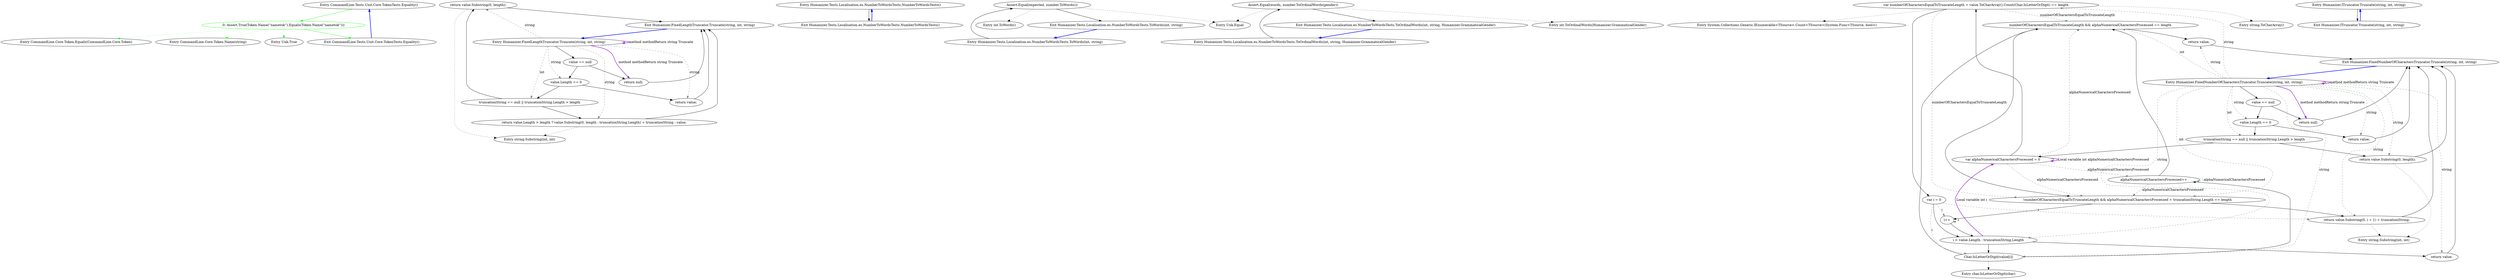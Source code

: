 digraph  {
m0_0 [cluster="CommandLine.Tests.Unit.Core.TokenTests.Equality()", file="KeyValuePairHelperTests.cs", label="Entry CommandLine.Tests.Unit.Core.TokenTests.Equality()", span="16-16"];
m0_1 [cluster="CommandLine.Tests.Unit.Core.TokenTests.Equality()", color=green, community=0, file="KeyValuePairHelperTests.cs", label="0: Assert.True(Token.Name(''nametok'').Equals(Token.Name(''nametok'')))", span="18-18"];
m0_2 [cluster="CommandLine.Tests.Unit.Core.TokenTests.Equality()", file="KeyValuePairHelperTests.cs", label="Exit CommandLine.Tests.Unit.Core.TokenTests.Equality()", span="16-16"];
m0_4 [cluster="CommandLine.Core.Token.Equals(CommandLine.Core.Token)", file="KeyValuePairHelperTests.cs", label="Entry CommandLine.Core.Token.Equals(CommandLine.Core.Token)", span="55-55"];
m0_3 [cluster="CommandLine.Core.Token.Name(string)", file="KeyValuePairHelperTests.cs", label="Entry CommandLine.Core.Token.Name(string)", span="19-19"];
m0_5 [cluster="Unk.True", file="KeyValuePairHelperTests.cs", label="Entry Unk.True", span=""];
m1_9 [cluster="string.Substring(int, int)", file="NameLookupTests.cs", label="Entry string.Substring(int, int)", span="0-0"];
m1_0 [cluster="Humanizer.FixedLengthTruncator.Truncate(string, int, string)", file="NameLookupTests.cs", label="Entry Humanizer.FixedLengthTruncator.Truncate(string, int, string)", span="7-7"];
m1_1 [cluster="Humanizer.FixedLengthTruncator.Truncate(string, int, string)", file="NameLookupTests.cs", label="value == null", span="9-9"];
m1_3 [cluster="Humanizer.FixedLengthTruncator.Truncate(string, int, string)", file="NameLookupTests.cs", label="value.Length == 0", span="12-12"];
m1_4 [cluster="Humanizer.FixedLengthTruncator.Truncate(string, int, string)", file="NameLookupTests.cs", label="return value;", span="13-13"];
m1_5 [cluster="Humanizer.FixedLengthTruncator.Truncate(string, int, string)", file="NameLookupTests.cs", label="truncationString == null || truncationString.Length > length", span="15-15"];
m1_6 [cluster="Humanizer.FixedLengthTruncator.Truncate(string, int, string)", file="NameLookupTests.cs", label="return value.Substring(0, length);", span="16-16"];
m1_7 [cluster="Humanizer.FixedLengthTruncator.Truncate(string, int, string)", file="NameLookupTests.cs", label="return value.Length > length ? value.Substring(0, length - truncationString.Length) + truncationString : value;", span="18-18"];
m1_2 [cluster="Humanizer.FixedLengthTruncator.Truncate(string, int, string)", file="NameLookupTests.cs", label="return null;", span="10-10"];
m1_8 [cluster="Humanizer.FixedLengthTruncator.Truncate(string, int, string)", file="NameLookupTests.cs", label="Exit Humanizer.FixedLengthTruncator.Truncate(string, int, string)", span="7-7"];
m2_0 [cluster="Humanizer.Tests.Localisation.es.NumberToWordsTests.NumberToWordsTests()", file="OptionAttribute.cs", label="Entry Humanizer.Tests.Localisation.es.NumberToWordsTests.NumberToWordsTests()", span="7-7"];
m2_1 [cluster="Humanizer.Tests.Localisation.es.NumberToWordsTests.NumberToWordsTests()", file="OptionAttribute.cs", label="Exit Humanizer.Tests.Localisation.es.NumberToWordsTests.NumberToWordsTests()", span="7-7"];
m2_5 [cluster="int.ToWords()", file="OptionAttribute.cs", label="Entry int.ToWords()", span="32-32"];
m2_7 [cluster="Humanizer.Tests.Localisation.es.NumberToWordsTests.ToOrdinalWords(int, string, Humanizer.GrammaticalGender)", file="OptionAttribute.cs", label="Entry Humanizer.Tests.Localisation.es.NumberToWordsTests.ToOrdinalWords(int, string, Humanizer.GrammaticalGender)", span="56-56"];
m2_8 [cluster="Humanizer.Tests.Localisation.es.NumberToWordsTests.ToOrdinalWords(int, string, Humanizer.GrammaticalGender)", file="OptionAttribute.cs", label="Assert.Equal(words, number.ToOrdinalWords(gender))", span="58-58"];
m2_9 [cluster="Humanizer.Tests.Localisation.es.NumberToWordsTests.ToOrdinalWords(int, string, Humanizer.GrammaticalGender)", file="OptionAttribute.cs", label="Exit Humanizer.Tests.Localisation.es.NumberToWordsTests.ToOrdinalWords(int, string, Humanizer.GrammaticalGender)", span="56-56"];
m2_2 [cluster="Humanizer.Tests.Localisation.es.NumberToWordsTests.ToWords(int, string)", file="OptionAttribute.cs", label="Entry Humanizer.Tests.Localisation.es.NumberToWordsTests.ToWords(int, string)", span="45-45"];
m2_3 [cluster="Humanizer.Tests.Localisation.es.NumberToWordsTests.ToWords(int, string)", file="OptionAttribute.cs", label="Assert.Equal(expected, number.ToWords())", span="47-47"];
m2_4 [cluster="Humanizer.Tests.Localisation.es.NumberToWordsTests.ToWords(int, string)", file="OptionAttribute.cs", label="Exit Humanizer.Tests.Localisation.es.NumberToWordsTests.ToWords(int, string)", span="45-45"];
m2_6 [cluster="Unk.Equal", file="OptionAttribute.cs", label="Entry Unk.Equal", span=""];
m2_10 [cluster="int.ToOrdinalWords(Humanizer.GrammaticalGender)", file="OptionAttribute.cs", label="Entry int.ToOrdinalWords(Humanizer.GrammaticalGender)", span="79-79"];
m5_22 [cluster="System.Collections.Generic.IEnumerable<TSource>.Count<TSource>(System.Func<TSource, bool>)", file="SequenceTests.cs", label="Entry System.Collections.Generic.IEnumerable<TSource>.Count<TSource>(System.Func<TSource, bool>)", span="0-0"];
m5_20 [cluster="string.Substring(int, int)", file="SequenceTests.cs", label="Entry string.Substring(int, int)", span="0-0"];
m5_21 [cluster="string.ToCharArray()", file="SequenceTests.cs", label="Entry string.ToCharArray()", span="0-0"];
m5_23 [cluster="char.IsLetterOrDigit(char)", file="SequenceTests.cs", label="Entry char.IsLetterOrDigit(char)", span="0-0"];
m5_0 [cluster="Humanizer.FixedNumberOfCharactersTruncator.Truncate(string, int, string)", file="SequenceTests.cs", label="Entry Humanizer.FixedNumberOfCharactersTruncator.Truncate(string, int, string)", span="10-10"];
m5_1 [cluster="Humanizer.FixedNumberOfCharactersTruncator.Truncate(string, int, string)", file="SequenceTests.cs", label="value == null", span="12-12"];
m5_3 [cluster="Humanizer.FixedNumberOfCharactersTruncator.Truncate(string, int, string)", file="SequenceTests.cs", label="value.Length == 0", span="15-15"];
m5_4 [cluster="Humanizer.FixedNumberOfCharactersTruncator.Truncate(string, int, string)", file="SequenceTests.cs", label="return value;", span="16-16"];
m5_5 [cluster="Humanizer.FixedNumberOfCharactersTruncator.Truncate(string, int, string)", file="SequenceTests.cs", label="truncationString == null || truncationString.Length > length", span="18-18"];
m5_6 [cluster="Humanizer.FixedNumberOfCharactersTruncator.Truncate(string, int, string)", file="SequenceTests.cs", label="return value.Substring(0, length);", span="19-19"];
m5_8 [cluster="Humanizer.FixedNumberOfCharactersTruncator.Truncate(string, int, string)", file="SequenceTests.cs", label="var numberOfCharactersEqualToTruncateLength = value.ToCharArray().Count(Char.IsLetterOrDigit) == length", span="23-23"];
m5_10 [cluster="Humanizer.FixedNumberOfCharactersTruncator.Truncate(string, int, string)", file="SequenceTests.cs", label="i < value.Length - truncationString.Length", span="25-25"];
m5_11 [cluster="Humanizer.FixedNumberOfCharactersTruncator.Truncate(string, int, string)", file="SequenceTests.cs", label="Char.IsLetterOrDigit(value[i])", span="27-27"];
m5_13 [cluster="Humanizer.FixedNumberOfCharactersTruncator.Truncate(string, int, string)", file="SequenceTests.cs", label="numberOfCharactersEqualToTruncateLength && alphaNumericalCharactersProcessed == length", span="30-30"];
m5_14 [cluster="Humanizer.FixedNumberOfCharactersTruncator.Truncate(string, int, string)", file="SequenceTests.cs", label="return value;", span="31-31"];
m5_15 [cluster="Humanizer.FixedNumberOfCharactersTruncator.Truncate(string, int, string)", file="SequenceTests.cs", label="!numberOfCharactersEqualToTruncateLength && alphaNumericalCharactersProcessed + truncationString.Length == length", span="33-33"];
m5_16 [cluster="Humanizer.FixedNumberOfCharactersTruncator.Truncate(string, int, string)", file="SequenceTests.cs", label="return value.Substring(0, i + 1) + truncationString;", span="34-34"];
m5_18 [cluster="Humanizer.FixedNumberOfCharactersTruncator.Truncate(string, int, string)", file="SequenceTests.cs", label="return value;", span="37-37"];
m5_2 [cluster="Humanizer.FixedNumberOfCharactersTruncator.Truncate(string, int, string)", file="SequenceTests.cs", label="return null;", span="13-13"];
m5_7 [cluster="Humanizer.FixedNumberOfCharactersTruncator.Truncate(string, int, string)", file="SequenceTests.cs", label="var alphaNumericalCharactersProcessed = 0", span="21-21"];
m5_12 [cluster="Humanizer.FixedNumberOfCharactersTruncator.Truncate(string, int, string)", file="SequenceTests.cs", label="alphaNumericalCharactersProcessed++", span="28-28"];
m5_9 [cluster="Humanizer.FixedNumberOfCharactersTruncator.Truncate(string, int, string)", file="SequenceTests.cs", label="var i = 0", span="25-25"];
m5_17 [cluster="Humanizer.FixedNumberOfCharactersTruncator.Truncate(string, int, string)", file="SequenceTests.cs", label="i++", span="25-25"];
m5_19 [cluster="Humanizer.FixedNumberOfCharactersTruncator.Truncate(string, int, string)", file="SequenceTests.cs", label="Exit Humanizer.FixedNumberOfCharactersTruncator.Truncate(string, int, string)", span="10-10"];
m7_0 [cluster="Humanizer.ITruncator.Truncate(string, int, string)", file="TokenizerTests.cs", label="Entry Humanizer.ITruncator.Truncate(string, int, string)", span="14-14"];
m7_1 [cluster="Humanizer.ITruncator.Truncate(string, int, string)", file="TokenizerTests.cs", label="Exit Humanizer.ITruncator.Truncate(string, int, string)", span="14-14"];
m0_0 -> m0_1  [color=green, key=0, style=solid];
m0_1 -> m0_2  [color=green, key=0, style=solid];
m0_1 -> m0_3  [color=green, key=2, style=dotted];
m0_1 -> m0_4  [color=green, key=2, style=dotted];
m0_1 -> m0_5  [color=green, key=2, style=dotted];
m0_2 -> m0_0  [color=blue, key=0, style=bold];
m1_0 -> m1_1  [key=0, style=solid];
m1_0 -> m1_3  [color=darkseagreen4, key=1, label=string, style=dashed];
m1_0 -> m1_4  [color=darkseagreen4, key=1, label=string, style=dashed];
m1_0 -> m1_5  [color=darkseagreen4, key=1, label=int, style=dashed];
m1_0 -> m1_6  [color=darkseagreen4, key=1, label=string, style=dashed];
m1_0 -> m1_7  [color=darkseagreen4, key=1, label=string, style=dashed];
m1_0 -> m1_2  [color=darkorchid, key=3, label="method methodReturn string Truncate", style=bold];
m1_0 -> m1_0  [color=darkorchid, key=3, label="method methodReturn string Truncate", style=bold];
m1_1 -> m1_2  [key=0, style=solid];
m1_1 -> m1_3  [key=0, style=solid];
m1_3 -> m1_4  [key=0, style=solid];
m1_3 -> m1_5  [key=0, style=solid];
m1_4 -> m1_8  [key=0, style=solid];
m1_5 -> m1_6  [key=0, style=solid];
m1_5 -> m1_7  [key=0, style=solid];
m1_6 -> m1_8  [key=0, style=solid];
m1_6 -> m1_9  [key=2, style=dotted];
m1_7 -> m1_8  [key=0, style=solid];
m1_7 -> m1_9  [key=2, style=dotted];
m1_2 -> m1_8  [key=0, style=solid];
m1_8 -> m1_0  [color=blue, key=0, style=bold];
m2_0 -> m2_1  [key=0, style=solid];
m2_1 -> m2_0  [color=blue, key=0, style=bold];
m2_7 -> m2_8  [key=0, style=solid];
m2_8 -> m2_9  [key=0, style=solid];
m2_8 -> m2_10  [key=2, style=dotted];
m2_8 -> m2_6  [key=2, style=dotted];
m2_9 -> m2_7  [color=blue, key=0, style=bold];
m2_2 -> m2_3  [key=0, style=solid];
m2_3 -> m2_4  [key=0, style=solid];
m2_3 -> m2_5  [key=2, style=dotted];
m2_3 -> m2_6  [key=2, style=dotted];
m2_4 -> m2_2  [color=blue, key=0, style=bold];
m5_0 -> m5_1  [key=0, style=solid];
m5_0 -> m5_3  [color=darkseagreen4, key=1, label=string, style=dashed];
m5_0 -> m5_4  [color=darkseagreen4, key=1, label=string, style=dashed];
m5_0 -> m5_5  [color=darkseagreen4, key=1, label=int, style=dashed];
m5_0 -> m5_6  [color=darkseagreen4, key=1, label=string, style=dashed];
m5_0 -> m5_8  [color=darkseagreen4, key=1, label=string, style=dashed];
m5_0 -> m5_10  [color=darkseagreen4, key=1, label=string, style=dashed];
m5_0 -> m5_11  [color=darkseagreen4, key=1, label=string, style=dashed];
m5_0 -> m5_13  [color=darkseagreen4, key=1, label=int, style=dashed];
m5_0 -> m5_14  [color=darkseagreen4, key=1, label=string, style=dashed];
m5_0 -> m5_15  [color=darkseagreen4, key=1, label=int, style=dashed];
m5_0 -> m5_16  [color=darkseagreen4, key=1, label=string, style=dashed];
m5_0 -> m5_18  [color=darkseagreen4, key=1, label=string, style=dashed];
m5_0 -> m5_2  [color=darkorchid, key=3, label="method methodReturn string Truncate", style=bold];
m5_0 -> m5_0  [color=darkorchid, key=3, label="method methodReturn string Truncate", style=bold];
m5_1 -> m5_2  [key=0, style=solid];
m5_1 -> m5_3  [key=0, style=solid];
m5_3 -> m5_4  [key=0, style=solid];
m5_3 -> m5_5  [key=0, style=solid];
m5_4 -> m5_19  [key=0, style=solid];
m5_5 -> m5_6  [key=0, style=solid];
m5_5 -> m5_7  [key=0, style=solid];
m5_6 -> m5_19  [key=0, style=solid];
m5_6 -> m5_20  [key=2, style=dotted];
m5_8 -> m5_9  [key=0, style=solid];
m5_8 -> m5_21  [key=2, style=dotted];
m5_8 -> m5_22  [key=2, style=dotted];
m5_8 -> m5_13  [color=darkseagreen4, key=1, label=numberOfCharactersEqualToTruncateLength, style=dashed];
m5_8 -> m5_15  [color=darkseagreen4, key=1, label=numberOfCharactersEqualToTruncateLength, style=dashed];
m5_10 -> m5_11  [key=0, style=solid];
m5_10 -> m5_18  [key=0, style=solid];
m5_10 -> m5_7  [color=darkorchid, key=3, label="Local variable int i", style=bold];
m5_11 -> m5_12  [key=0, style=solid];
m5_11 -> m5_13  [key=0, style=solid];
m5_11 -> m5_23  [key=2, style=dotted];
m5_13 -> m5_14  [key=0, style=solid];
m5_13 -> m5_15  [key=0, style=solid];
m5_14 -> m5_19  [key=0, style=solid];
m5_15 -> m5_16  [key=0, style=solid];
m5_15 -> m5_17  [key=0, style=solid];
m5_16 -> m5_19  [key=0, style=solid];
m5_16 -> m5_20  [key=2, style=dotted];
m5_18 -> m5_19  [key=0, style=solid];
m5_2 -> m5_19  [key=0, style=solid];
m5_7 -> m5_8  [key=0, style=solid];
m5_7 -> m5_12  [color=darkseagreen4, key=1, label=alphaNumericalCharactersProcessed, style=dashed];
m5_7 -> m5_13  [color=darkseagreen4, key=1, label=alphaNumericalCharactersProcessed, style=dashed];
m5_7 -> m5_15  [color=darkseagreen4, key=1, label=alphaNumericalCharactersProcessed, style=dashed];
m5_7 -> m5_7  [color=darkorchid, key=3, label="Local variable int alphaNumericalCharactersProcessed", style=bold];
m5_12 -> m5_13  [key=0, style=solid];
m5_12 -> m5_12  [color=darkseagreen4, key=1, label=alphaNumericalCharactersProcessed, style=dashed];
m5_12 -> m5_15  [color=darkseagreen4, key=1, label=alphaNumericalCharactersProcessed, style=dashed];
m5_9 -> m5_10  [key=0, style=solid];
m5_9 -> m5_11  [color=darkseagreen4, key=1, label=i, style=dashed];
m5_9 -> m5_16  [color=darkseagreen4, key=1, label=i, style=dashed];
m5_9 -> m5_17  [color=darkseagreen4, key=1, label=i, style=dashed];
m5_17 -> m5_10  [key=0, style=solid];
m5_17 -> m5_17  [color=darkseagreen4, key=1, label=i, style=dashed];
m5_19 -> m5_0  [color=blue, key=0, style=bold];
m7_0 -> m7_1  [key=0, style=solid];
m7_1 -> m7_0  [color=blue, key=0, style=bold];
}
